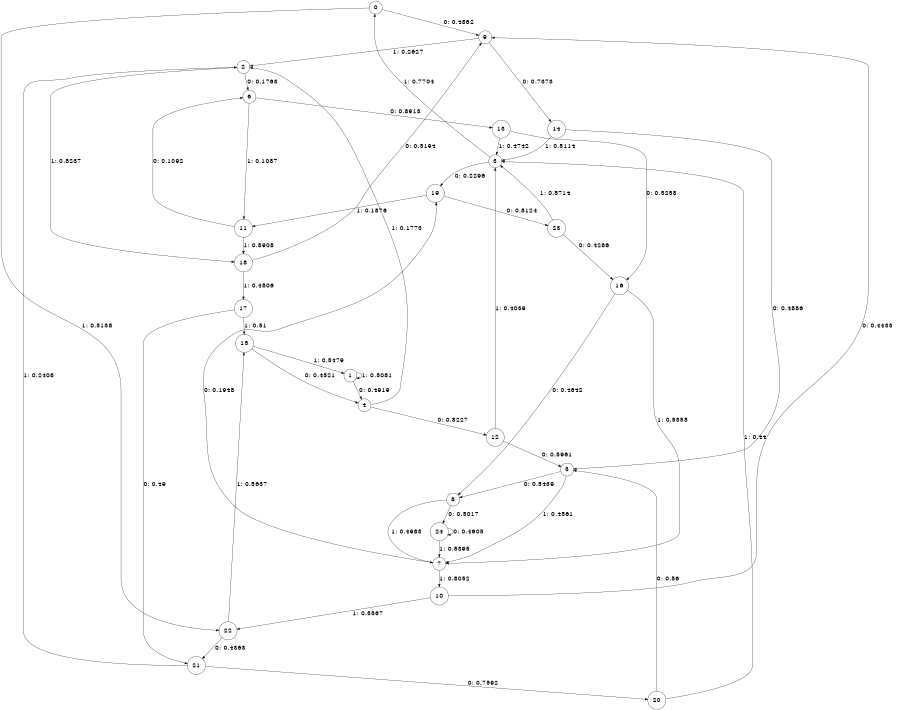 digraph "ch4concat_phase3_L6" {
size = "6,8.5";
ratio = "fill";
node [shape = circle];
node [fontsize = 24];
edge [fontsize = 24];
0 -> 9 [label = "0: 0.4862   "];
0 -> 22 [label = "1: 0.5138   "];
1 -> 4 [label = "0: 0.4919   "];
1 -> 1 [label = "1: 0.5081   "];
2 -> 6 [label = "0: 0.1763   "];
2 -> 18 [label = "1: 0.8237   "];
3 -> 19 [label = "0: 0.2296   "];
3 -> 0 [label = "1: 0.7704   "];
4 -> 12 [label = "0: 0.8227   "];
4 -> 2 [label = "1: 0.1773   "];
5 -> 8 [label = "0: 0.5439   "];
5 -> 7 [label = "1: 0.4561   "];
6 -> 13 [label = "0: 0.8913   "];
6 -> 11 [label = "1: 0.1087   "];
7 -> 19 [label = "0: 0.1948   "];
7 -> 10 [label = "1: 0.8052   "];
8 -> 24 [label = "0: 0.5017   "];
8 -> 7 [label = "1: 0.4983   "];
9 -> 14 [label = "0: 0.7373   "];
9 -> 2 [label = "1: 0.2627   "];
10 -> 9 [label = "0: 0.4433   "];
10 -> 22 [label = "1: 0.5567   "];
11 -> 6 [label = "0: 0.1092   "];
11 -> 18 [label = "1: 0.8908   "];
12 -> 5 [label = "0: 0.5961   "];
12 -> 3 [label = "1: 0.4039   "];
13 -> 16 [label = "0: 0.5258   "];
13 -> 3 [label = "1: 0.4742   "];
14 -> 5 [label = "0: 0.4886   "];
14 -> 3 [label = "1: 0.5114   "];
15 -> 4 [label = "0: 0.4521   "];
15 -> 1 [label = "1: 0.5479   "];
16 -> 8 [label = "0: 0.4642   "];
16 -> 7 [label = "1: 0.5358   "];
17 -> 21 [label = "0: 0.49     "];
17 -> 15 [label = "1: 0.51     "];
18 -> 9 [label = "0: 0.5194   "];
18 -> 17 [label = "1: 0.4806   "];
19 -> 23 [label = "0: 0.8124   "];
19 -> 11 [label = "1: 0.1876   "];
20 -> 5 [label = "0: 0.56     "];
20 -> 3 [label = "1: 0.44     "];
21 -> 20 [label = "0: 0.7592   "];
21 -> 2 [label = "1: 0.2408   "];
22 -> 21 [label = "0: 0.4363   "];
22 -> 15 [label = "1: 0.5637   "];
23 -> 16 [label = "0: 0.4286   "];
23 -> 3 [label = "1: 0.5714   "];
24 -> 24 [label = "0: 0.4605   "];
24 -> 7 [label = "1: 0.5395   "];
}